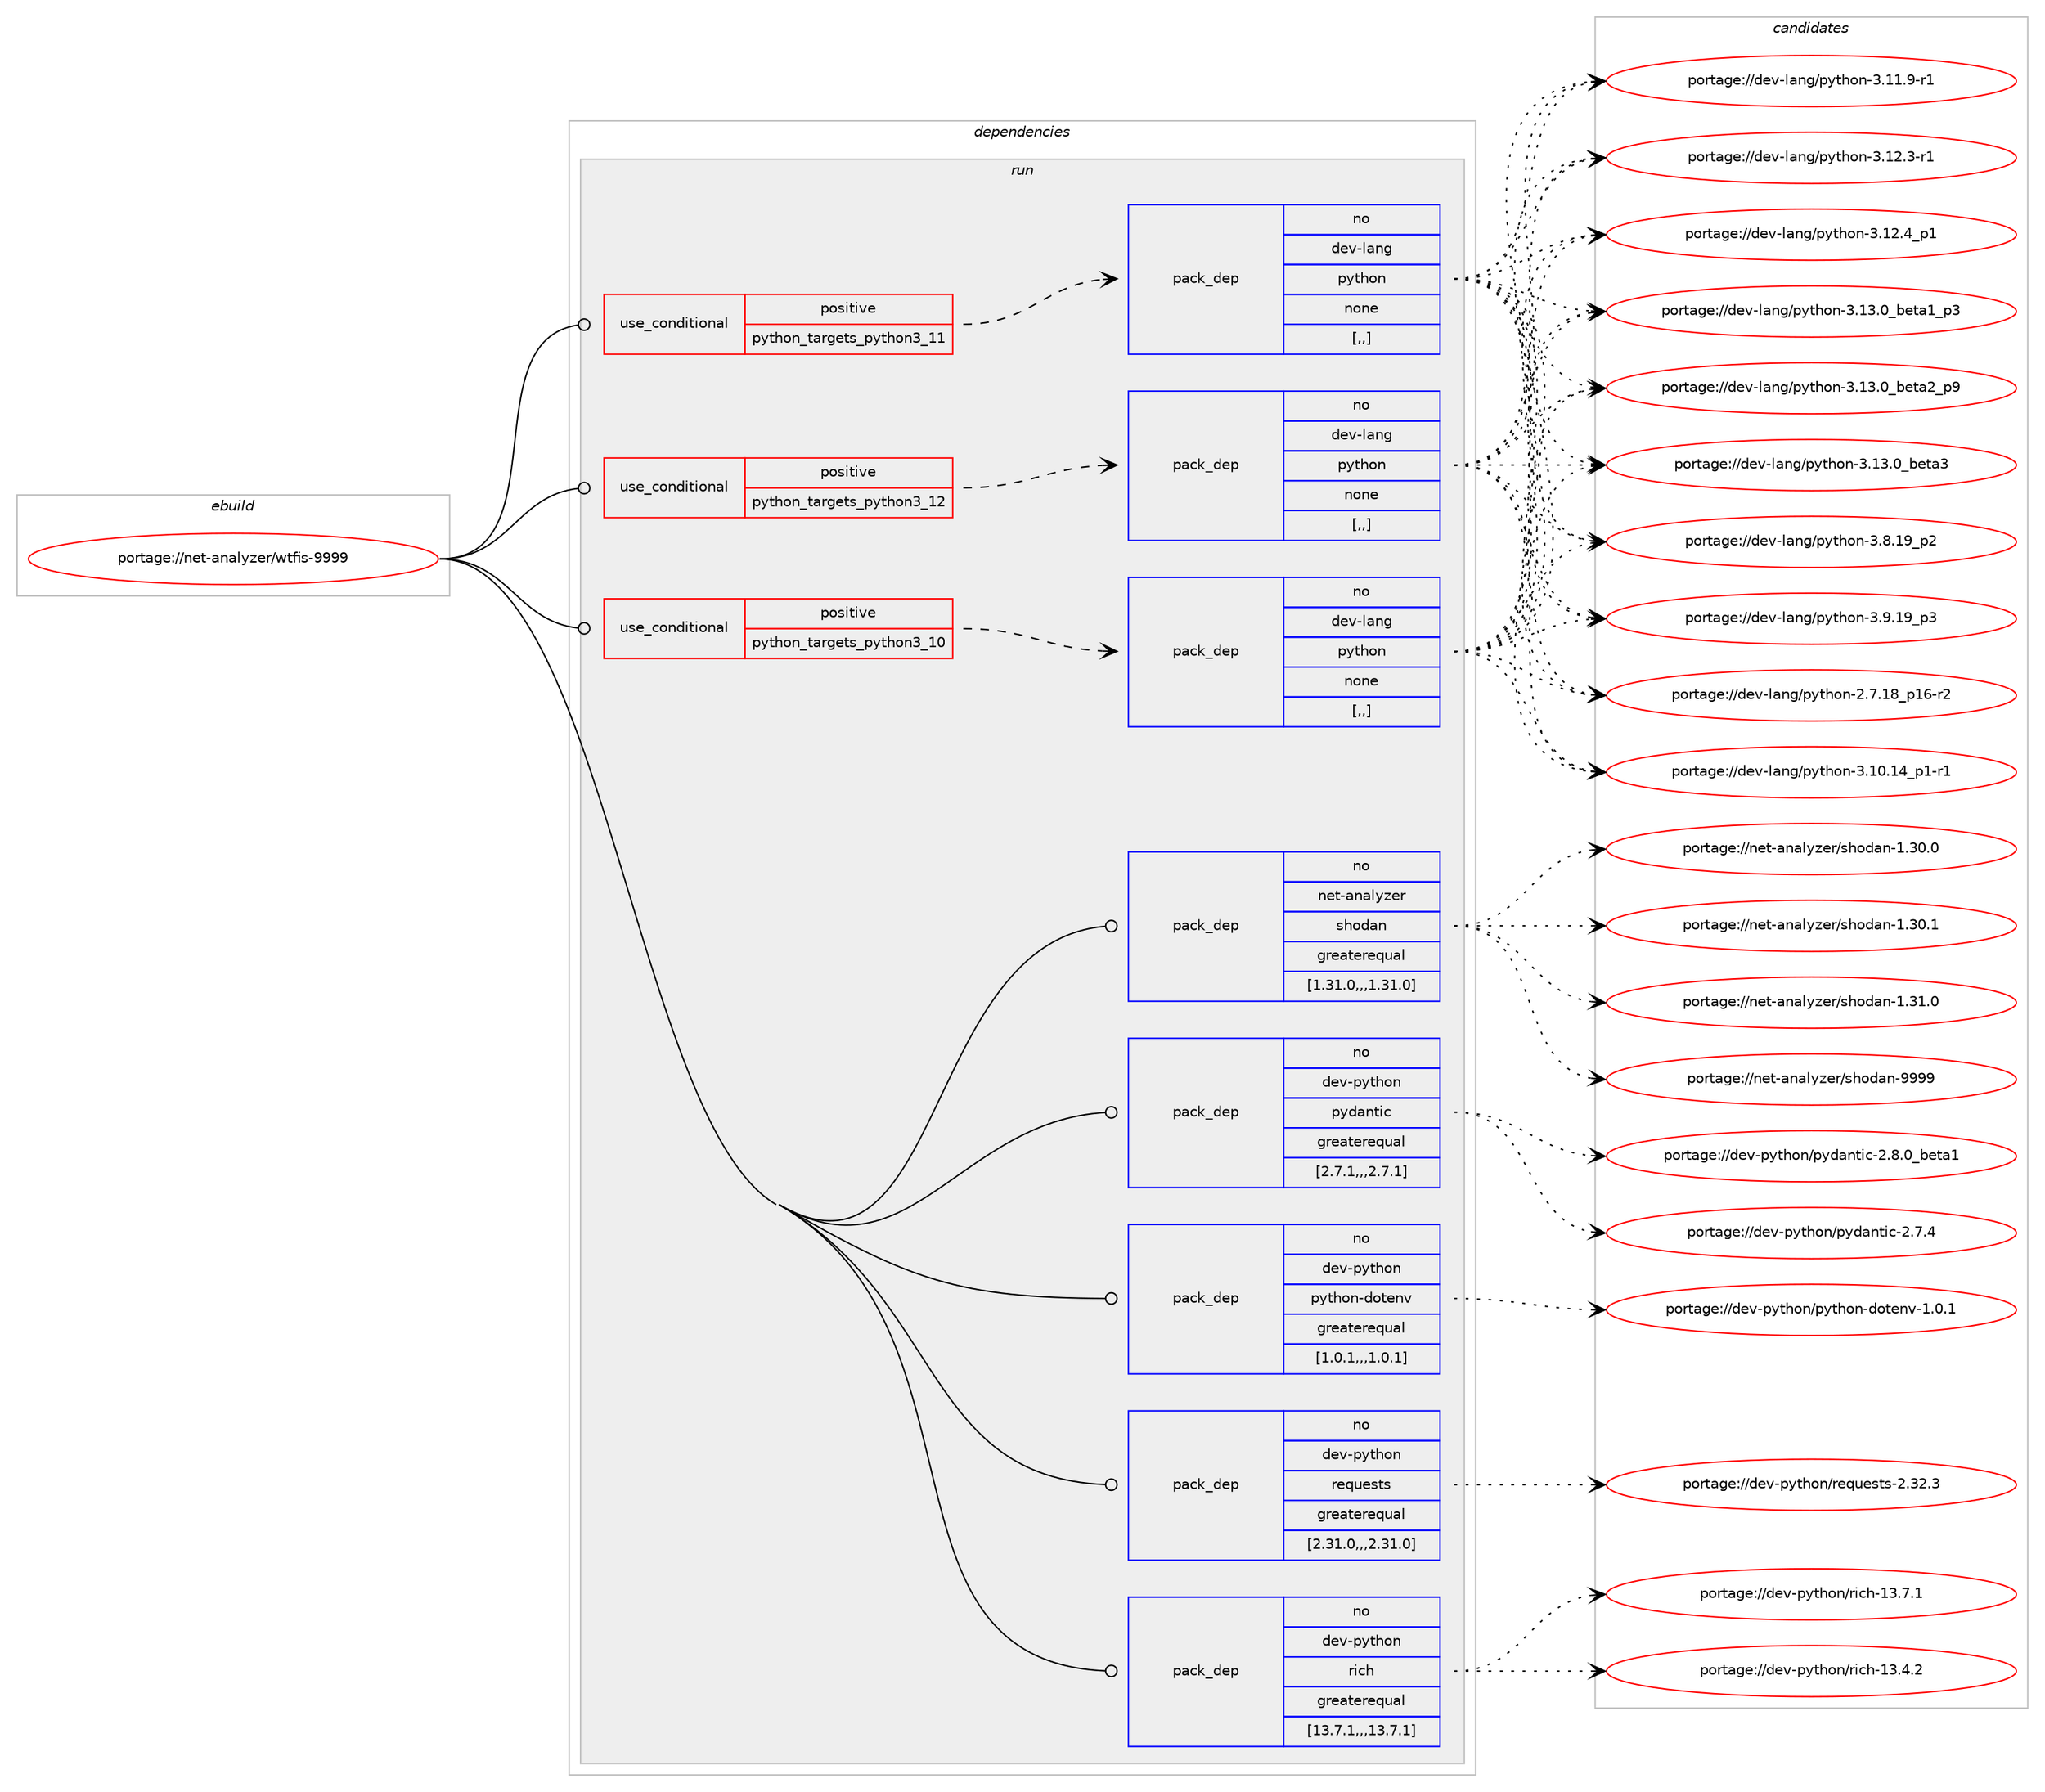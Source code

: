 digraph prolog {

# *************
# Graph options
# *************

newrank=true;
concentrate=true;
compound=true;
graph [rankdir=LR,fontname=Helvetica,fontsize=10,ranksep=1.5];#, ranksep=2.5, nodesep=0.2];
edge  [arrowhead=vee];
node  [fontname=Helvetica,fontsize=10];

# **********
# The ebuild
# **********

subgraph cluster_leftcol {
color=gray;
rank=same;
label=<<i>ebuild</i>>;
id [label="portage://net-analyzer/wtfis-9999", color=red, width=4, href="../net-analyzer/wtfis-9999.svg"];
}

# ****************
# The dependencies
# ****************

subgraph cluster_midcol {
color=gray;
label=<<i>dependencies</i>>;
subgraph cluster_compile {
fillcolor="#eeeeee";
style=filled;
label=<<i>compile</i>>;
}
subgraph cluster_compileandrun {
fillcolor="#eeeeee";
style=filled;
label=<<i>compile and run</i>>;
}
subgraph cluster_run {
fillcolor="#eeeeee";
style=filled;
label=<<i>run</i>>;
subgraph cond86261 {
dependency334642 [label=<<TABLE BORDER="0" CELLBORDER="1" CELLSPACING="0" CELLPADDING="4"><TR><TD ROWSPAN="3" CELLPADDING="10">use_conditional</TD></TR><TR><TD>positive</TD></TR><TR><TD>python_targets_python3_10</TD></TR></TABLE>>, shape=none, color=red];
subgraph pack245848 {
dependency334643 [label=<<TABLE BORDER="0" CELLBORDER="1" CELLSPACING="0" CELLPADDING="4" WIDTH="220"><TR><TD ROWSPAN="6" CELLPADDING="30">pack_dep</TD></TR><TR><TD WIDTH="110">no</TD></TR><TR><TD>dev-lang</TD></TR><TR><TD>python</TD></TR><TR><TD>none</TD></TR><TR><TD>[,,]</TD></TR></TABLE>>, shape=none, color=blue];
}
dependency334642:e -> dependency334643:w [weight=20,style="dashed",arrowhead="vee"];
}
id:e -> dependency334642:w [weight=20,style="solid",arrowhead="odot"];
subgraph cond86262 {
dependency334644 [label=<<TABLE BORDER="0" CELLBORDER="1" CELLSPACING="0" CELLPADDING="4"><TR><TD ROWSPAN="3" CELLPADDING="10">use_conditional</TD></TR><TR><TD>positive</TD></TR><TR><TD>python_targets_python3_11</TD></TR></TABLE>>, shape=none, color=red];
subgraph pack245849 {
dependency334645 [label=<<TABLE BORDER="0" CELLBORDER="1" CELLSPACING="0" CELLPADDING="4" WIDTH="220"><TR><TD ROWSPAN="6" CELLPADDING="30">pack_dep</TD></TR><TR><TD WIDTH="110">no</TD></TR><TR><TD>dev-lang</TD></TR><TR><TD>python</TD></TR><TR><TD>none</TD></TR><TR><TD>[,,]</TD></TR></TABLE>>, shape=none, color=blue];
}
dependency334644:e -> dependency334645:w [weight=20,style="dashed",arrowhead="vee"];
}
id:e -> dependency334644:w [weight=20,style="solid",arrowhead="odot"];
subgraph cond86263 {
dependency334646 [label=<<TABLE BORDER="0" CELLBORDER="1" CELLSPACING="0" CELLPADDING="4"><TR><TD ROWSPAN="3" CELLPADDING="10">use_conditional</TD></TR><TR><TD>positive</TD></TR><TR><TD>python_targets_python3_12</TD></TR></TABLE>>, shape=none, color=red];
subgraph pack245850 {
dependency334647 [label=<<TABLE BORDER="0" CELLBORDER="1" CELLSPACING="0" CELLPADDING="4" WIDTH="220"><TR><TD ROWSPAN="6" CELLPADDING="30">pack_dep</TD></TR><TR><TD WIDTH="110">no</TD></TR><TR><TD>dev-lang</TD></TR><TR><TD>python</TD></TR><TR><TD>none</TD></TR><TR><TD>[,,]</TD></TR></TABLE>>, shape=none, color=blue];
}
dependency334646:e -> dependency334647:w [weight=20,style="dashed",arrowhead="vee"];
}
id:e -> dependency334646:w [weight=20,style="solid",arrowhead="odot"];
subgraph pack245851 {
dependency334648 [label=<<TABLE BORDER="0" CELLBORDER="1" CELLSPACING="0" CELLPADDING="4" WIDTH="220"><TR><TD ROWSPAN="6" CELLPADDING="30">pack_dep</TD></TR><TR><TD WIDTH="110">no</TD></TR><TR><TD>dev-python</TD></TR><TR><TD>pydantic</TD></TR><TR><TD>greaterequal</TD></TR><TR><TD>[2.7.1,,,2.7.1]</TD></TR></TABLE>>, shape=none, color=blue];
}
id:e -> dependency334648:w [weight=20,style="solid",arrowhead="odot"];
subgraph pack245852 {
dependency334649 [label=<<TABLE BORDER="0" CELLBORDER="1" CELLSPACING="0" CELLPADDING="4" WIDTH="220"><TR><TD ROWSPAN="6" CELLPADDING="30">pack_dep</TD></TR><TR><TD WIDTH="110">no</TD></TR><TR><TD>dev-python</TD></TR><TR><TD>python-dotenv</TD></TR><TR><TD>greaterequal</TD></TR><TR><TD>[1.0.1,,,1.0.1]</TD></TR></TABLE>>, shape=none, color=blue];
}
id:e -> dependency334649:w [weight=20,style="solid",arrowhead="odot"];
subgraph pack245853 {
dependency334650 [label=<<TABLE BORDER="0" CELLBORDER="1" CELLSPACING="0" CELLPADDING="4" WIDTH="220"><TR><TD ROWSPAN="6" CELLPADDING="30">pack_dep</TD></TR><TR><TD WIDTH="110">no</TD></TR><TR><TD>dev-python</TD></TR><TR><TD>requests</TD></TR><TR><TD>greaterequal</TD></TR><TR><TD>[2.31.0,,,2.31.0]</TD></TR></TABLE>>, shape=none, color=blue];
}
id:e -> dependency334650:w [weight=20,style="solid",arrowhead="odot"];
subgraph pack245854 {
dependency334651 [label=<<TABLE BORDER="0" CELLBORDER="1" CELLSPACING="0" CELLPADDING="4" WIDTH="220"><TR><TD ROWSPAN="6" CELLPADDING="30">pack_dep</TD></TR><TR><TD WIDTH="110">no</TD></TR><TR><TD>dev-python</TD></TR><TR><TD>rich</TD></TR><TR><TD>greaterequal</TD></TR><TR><TD>[13.7.1,,,13.7.1]</TD></TR></TABLE>>, shape=none, color=blue];
}
id:e -> dependency334651:w [weight=20,style="solid",arrowhead="odot"];
subgraph pack245855 {
dependency334652 [label=<<TABLE BORDER="0" CELLBORDER="1" CELLSPACING="0" CELLPADDING="4" WIDTH="220"><TR><TD ROWSPAN="6" CELLPADDING="30">pack_dep</TD></TR><TR><TD WIDTH="110">no</TD></TR><TR><TD>net-analyzer</TD></TR><TR><TD>shodan</TD></TR><TR><TD>greaterequal</TD></TR><TR><TD>[1.31.0,,,1.31.0]</TD></TR></TABLE>>, shape=none, color=blue];
}
id:e -> dependency334652:w [weight=20,style="solid",arrowhead="odot"];
}
}

# **************
# The candidates
# **************

subgraph cluster_choices {
rank=same;
color=gray;
label=<<i>candidates</i>>;

subgraph choice245848 {
color=black;
nodesep=1;
choice100101118451089711010347112121116104111110455046554649569511249544511450 [label="portage://dev-lang/python-2.7.18_p16-r2", color=red, width=4,href="../dev-lang/python-2.7.18_p16-r2.svg"];
choice100101118451089711010347112121116104111110455146494846495295112494511449 [label="portage://dev-lang/python-3.10.14_p1-r1", color=red, width=4,href="../dev-lang/python-3.10.14_p1-r1.svg"];
choice100101118451089711010347112121116104111110455146494946574511449 [label="portage://dev-lang/python-3.11.9-r1", color=red, width=4,href="../dev-lang/python-3.11.9-r1.svg"];
choice100101118451089711010347112121116104111110455146495046514511449 [label="portage://dev-lang/python-3.12.3-r1", color=red, width=4,href="../dev-lang/python-3.12.3-r1.svg"];
choice100101118451089711010347112121116104111110455146495046529511249 [label="portage://dev-lang/python-3.12.4_p1", color=red, width=4,href="../dev-lang/python-3.12.4_p1.svg"];
choice10010111845108971101034711212111610411111045514649514648959810111697499511251 [label="portage://dev-lang/python-3.13.0_beta1_p3", color=red, width=4,href="../dev-lang/python-3.13.0_beta1_p3.svg"];
choice10010111845108971101034711212111610411111045514649514648959810111697509511257 [label="portage://dev-lang/python-3.13.0_beta2_p9", color=red, width=4,href="../dev-lang/python-3.13.0_beta2_p9.svg"];
choice1001011184510897110103471121211161041111104551464951464895981011169751 [label="portage://dev-lang/python-3.13.0_beta3", color=red, width=4,href="../dev-lang/python-3.13.0_beta3.svg"];
choice100101118451089711010347112121116104111110455146564649579511250 [label="portage://dev-lang/python-3.8.19_p2", color=red, width=4,href="../dev-lang/python-3.8.19_p2.svg"];
choice100101118451089711010347112121116104111110455146574649579511251 [label="portage://dev-lang/python-3.9.19_p3", color=red, width=4,href="../dev-lang/python-3.9.19_p3.svg"];
dependency334643:e -> choice100101118451089711010347112121116104111110455046554649569511249544511450:w [style=dotted,weight="100"];
dependency334643:e -> choice100101118451089711010347112121116104111110455146494846495295112494511449:w [style=dotted,weight="100"];
dependency334643:e -> choice100101118451089711010347112121116104111110455146494946574511449:w [style=dotted,weight="100"];
dependency334643:e -> choice100101118451089711010347112121116104111110455146495046514511449:w [style=dotted,weight="100"];
dependency334643:e -> choice100101118451089711010347112121116104111110455146495046529511249:w [style=dotted,weight="100"];
dependency334643:e -> choice10010111845108971101034711212111610411111045514649514648959810111697499511251:w [style=dotted,weight="100"];
dependency334643:e -> choice10010111845108971101034711212111610411111045514649514648959810111697509511257:w [style=dotted,weight="100"];
dependency334643:e -> choice1001011184510897110103471121211161041111104551464951464895981011169751:w [style=dotted,weight="100"];
dependency334643:e -> choice100101118451089711010347112121116104111110455146564649579511250:w [style=dotted,weight="100"];
dependency334643:e -> choice100101118451089711010347112121116104111110455146574649579511251:w [style=dotted,weight="100"];
}
subgraph choice245849 {
color=black;
nodesep=1;
choice100101118451089711010347112121116104111110455046554649569511249544511450 [label="portage://dev-lang/python-2.7.18_p16-r2", color=red, width=4,href="../dev-lang/python-2.7.18_p16-r2.svg"];
choice100101118451089711010347112121116104111110455146494846495295112494511449 [label="portage://dev-lang/python-3.10.14_p1-r1", color=red, width=4,href="../dev-lang/python-3.10.14_p1-r1.svg"];
choice100101118451089711010347112121116104111110455146494946574511449 [label="portage://dev-lang/python-3.11.9-r1", color=red, width=4,href="../dev-lang/python-3.11.9-r1.svg"];
choice100101118451089711010347112121116104111110455146495046514511449 [label="portage://dev-lang/python-3.12.3-r1", color=red, width=4,href="../dev-lang/python-3.12.3-r1.svg"];
choice100101118451089711010347112121116104111110455146495046529511249 [label="portage://dev-lang/python-3.12.4_p1", color=red, width=4,href="../dev-lang/python-3.12.4_p1.svg"];
choice10010111845108971101034711212111610411111045514649514648959810111697499511251 [label="portage://dev-lang/python-3.13.0_beta1_p3", color=red, width=4,href="../dev-lang/python-3.13.0_beta1_p3.svg"];
choice10010111845108971101034711212111610411111045514649514648959810111697509511257 [label="portage://dev-lang/python-3.13.0_beta2_p9", color=red, width=4,href="../dev-lang/python-3.13.0_beta2_p9.svg"];
choice1001011184510897110103471121211161041111104551464951464895981011169751 [label="portage://dev-lang/python-3.13.0_beta3", color=red, width=4,href="../dev-lang/python-3.13.0_beta3.svg"];
choice100101118451089711010347112121116104111110455146564649579511250 [label="portage://dev-lang/python-3.8.19_p2", color=red, width=4,href="../dev-lang/python-3.8.19_p2.svg"];
choice100101118451089711010347112121116104111110455146574649579511251 [label="portage://dev-lang/python-3.9.19_p3", color=red, width=4,href="../dev-lang/python-3.9.19_p3.svg"];
dependency334645:e -> choice100101118451089711010347112121116104111110455046554649569511249544511450:w [style=dotted,weight="100"];
dependency334645:e -> choice100101118451089711010347112121116104111110455146494846495295112494511449:w [style=dotted,weight="100"];
dependency334645:e -> choice100101118451089711010347112121116104111110455146494946574511449:w [style=dotted,weight="100"];
dependency334645:e -> choice100101118451089711010347112121116104111110455146495046514511449:w [style=dotted,weight="100"];
dependency334645:e -> choice100101118451089711010347112121116104111110455146495046529511249:w [style=dotted,weight="100"];
dependency334645:e -> choice10010111845108971101034711212111610411111045514649514648959810111697499511251:w [style=dotted,weight="100"];
dependency334645:e -> choice10010111845108971101034711212111610411111045514649514648959810111697509511257:w [style=dotted,weight="100"];
dependency334645:e -> choice1001011184510897110103471121211161041111104551464951464895981011169751:w [style=dotted,weight="100"];
dependency334645:e -> choice100101118451089711010347112121116104111110455146564649579511250:w [style=dotted,weight="100"];
dependency334645:e -> choice100101118451089711010347112121116104111110455146574649579511251:w [style=dotted,weight="100"];
}
subgraph choice245850 {
color=black;
nodesep=1;
choice100101118451089711010347112121116104111110455046554649569511249544511450 [label="portage://dev-lang/python-2.7.18_p16-r2", color=red, width=4,href="../dev-lang/python-2.7.18_p16-r2.svg"];
choice100101118451089711010347112121116104111110455146494846495295112494511449 [label="portage://dev-lang/python-3.10.14_p1-r1", color=red, width=4,href="../dev-lang/python-3.10.14_p1-r1.svg"];
choice100101118451089711010347112121116104111110455146494946574511449 [label="portage://dev-lang/python-3.11.9-r1", color=red, width=4,href="../dev-lang/python-3.11.9-r1.svg"];
choice100101118451089711010347112121116104111110455146495046514511449 [label="portage://dev-lang/python-3.12.3-r1", color=red, width=4,href="../dev-lang/python-3.12.3-r1.svg"];
choice100101118451089711010347112121116104111110455146495046529511249 [label="portage://dev-lang/python-3.12.4_p1", color=red, width=4,href="../dev-lang/python-3.12.4_p1.svg"];
choice10010111845108971101034711212111610411111045514649514648959810111697499511251 [label="portage://dev-lang/python-3.13.0_beta1_p3", color=red, width=4,href="../dev-lang/python-3.13.0_beta1_p3.svg"];
choice10010111845108971101034711212111610411111045514649514648959810111697509511257 [label="portage://dev-lang/python-3.13.0_beta2_p9", color=red, width=4,href="../dev-lang/python-3.13.0_beta2_p9.svg"];
choice1001011184510897110103471121211161041111104551464951464895981011169751 [label="portage://dev-lang/python-3.13.0_beta3", color=red, width=4,href="../dev-lang/python-3.13.0_beta3.svg"];
choice100101118451089711010347112121116104111110455146564649579511250 [label="portage://dev-lang/python-3.8.19_p2", color=red, width=4,href="../dev-lang/python-3.8.19_p2.svg"];
choice100101118451089711010347112121116104111110455146574649579511251 [label="portage://dev-lang/python-3.9.19_p3", color=red, width=4,href="../dev-lang/python-3.9.19_p3.svg"];
dependency334647:e -> choice100101118451089711010347112121116104111110455046554649569511249544511450:w [style=dotted,weight="100"];
dependency334647:e -> choice100101118451089711010347112121116104111110455146494846495295112494511449:w [style=dotted,weight="100"];
dependency334647:e -> choice100101118451089711010347112121116104111110455146494946574511449:w [style=dotted,weight="100"];
dependency334647:e -> choice100101118451089711010347112121116104111110455146495046514511449:w [style=dotted,weight="100"];
dependency334647:e -> choice100101118451089711010347112121116104111110455146495046529511249:w [style=dotted,weight="100"];
dependency334647:e -> choice10010111845108971101034711212111610411111045514649514648959810111697499511251:w [style=dotted,weight="100"];
dependency334647:e -> choice10010111845108971101034711212111610411111045514649514648959810111697509511257:w [style=dotted,weight="100"];
dependency334647:e -> choice1001011184510897110103471121211161041111104551464951464895981011169751:w [style=dotted,weight="100"];
dependency334647:e -> choice100101118451089711010347112121116104111110455146564649579511250:w [style=dotted,weight="100"];
dependency334647:e -> choice100101118451089711010347112121116104111110455146574649579511251:w [style=dotted,weight="100"];
}
subgraph choice245851 {
color=black;
nodesep=1;
choice10010111845112121116104111110471121211009711011610599455046554652 [label="portage://dev-python/pydantic-2.7.4", color=red, width=4,href="../dev-python/pydantic-2.7.4.svg"];
choice1001011184511212111610411111047112121100971101161059945504656464895981011169749 [label="portage://dev-python/pydantic-2.8.0_beta1", color=red, width=4,href="../dev-python/pydantic-2.8.0_beta1.svg"];
dependency334648:e -> choice10010111845112121116104111110471121211009711011610599455046554652:w [style=dotted,weight="100"];
dependency334648:e -> choice1001011184511212111610411111047112121100971101161059945504656464895981011169749:w [style=dotted,weight="100"];
}
subgraph choice245852 {
color=black;
nodesep=1;
choice100101118451121211161041111104711212111610411111045100111116101110118454946484649 [label="portage://dev-python/python-dotenv-1.0.1", color=red, width=4,href="../dev-python/python-dotenv-1.0.1.svg"];
dependency334649:e -> choice100101118451121211161041111104711212111610411111045100111116101110118454946484649:w [style=dotted,weight="100"];
}
subgraph choice245853 {
color=black;
nodesep=1;
choice100101118451121211161041111104711410111311710111511611545504651504651 [label="portage://dev-python/requests-2.32.3", color=red, width=4,href="../dev-python/requests-2.32.3.svg"];
dependency334650:e -> choice100101118451121211161041111104711410111311710111511611545504651504651:w [style=dotted,weight="100"];
}
subgraph choice245854 {
color=black;
nodesep=1;
choice10010111845112121116104111110471141059910445495146524650 [label="portage://dev-python/rich-13.4.2", color=red, width=4,href="../dev-python/rich-13.4.2.svg"];
choice10010111845112121116104111110471141059910445495146554649 [label="portage://dev-python/rich-13.7.1", color=red, width=4,href="../dev-python/rich-13.7.1.svg"];
dependency334651:e -> choice10010111845112121116104111110471141059910445495146524650:w [style=dotted,weight="100"];
dependency334651:e -> choice10010111845112121116104111110471141059910445495146554649:w [style=dotted,weight="100"];
}
subgraph choice245855 {
color=black;
nodesep=1;
choice110101116459711097108121122101114471151041111009711045494651484648 [label="portage://net-analyzer/shodan-1.30.0", color=red, width=4,href="../net-analyzer/shodan-1.30.0.svg"];
choice110101116459711097108121122101114471151041111009711045494651484649 [label="portage://net-analyzer/shodan-1.30.1", color=red, width=4,href="../net-analyzer/shodan-1.30.1.svg"];
choice110101116459711097108121122101114471151041111009711045494651494648 [label="portage://net-analyzer/shodan-1.31.0", color=red, width=4,href="../net-analyzer/shodan-1.31.0.svg"];
choice11010111645971109710812112210111447115104111100971104557575757 [label="portage://net-analyzer/shodan-9999", color=red, width=4,href="../net-analyzer/shodan-9999.svg"];
dependency334652:e -> choice110101116459711097108121122101114471151041111009711045494651484648:w [style=dotted,weight="100"];
dependency334652:e -> choice110101116459711097108121122101114471151041111009711045494651484649:w [style=dotted,weight="100"];
dependency334652:e -> choice110101116459711097108121122101114471151041111009711045494651494648:w [style=dotted,weight="100"];
dependency334652:e -> choice11010111645971109710812112210111447115104111100971104557575757:w [style=dotted,weight="100"];
}
}

}
